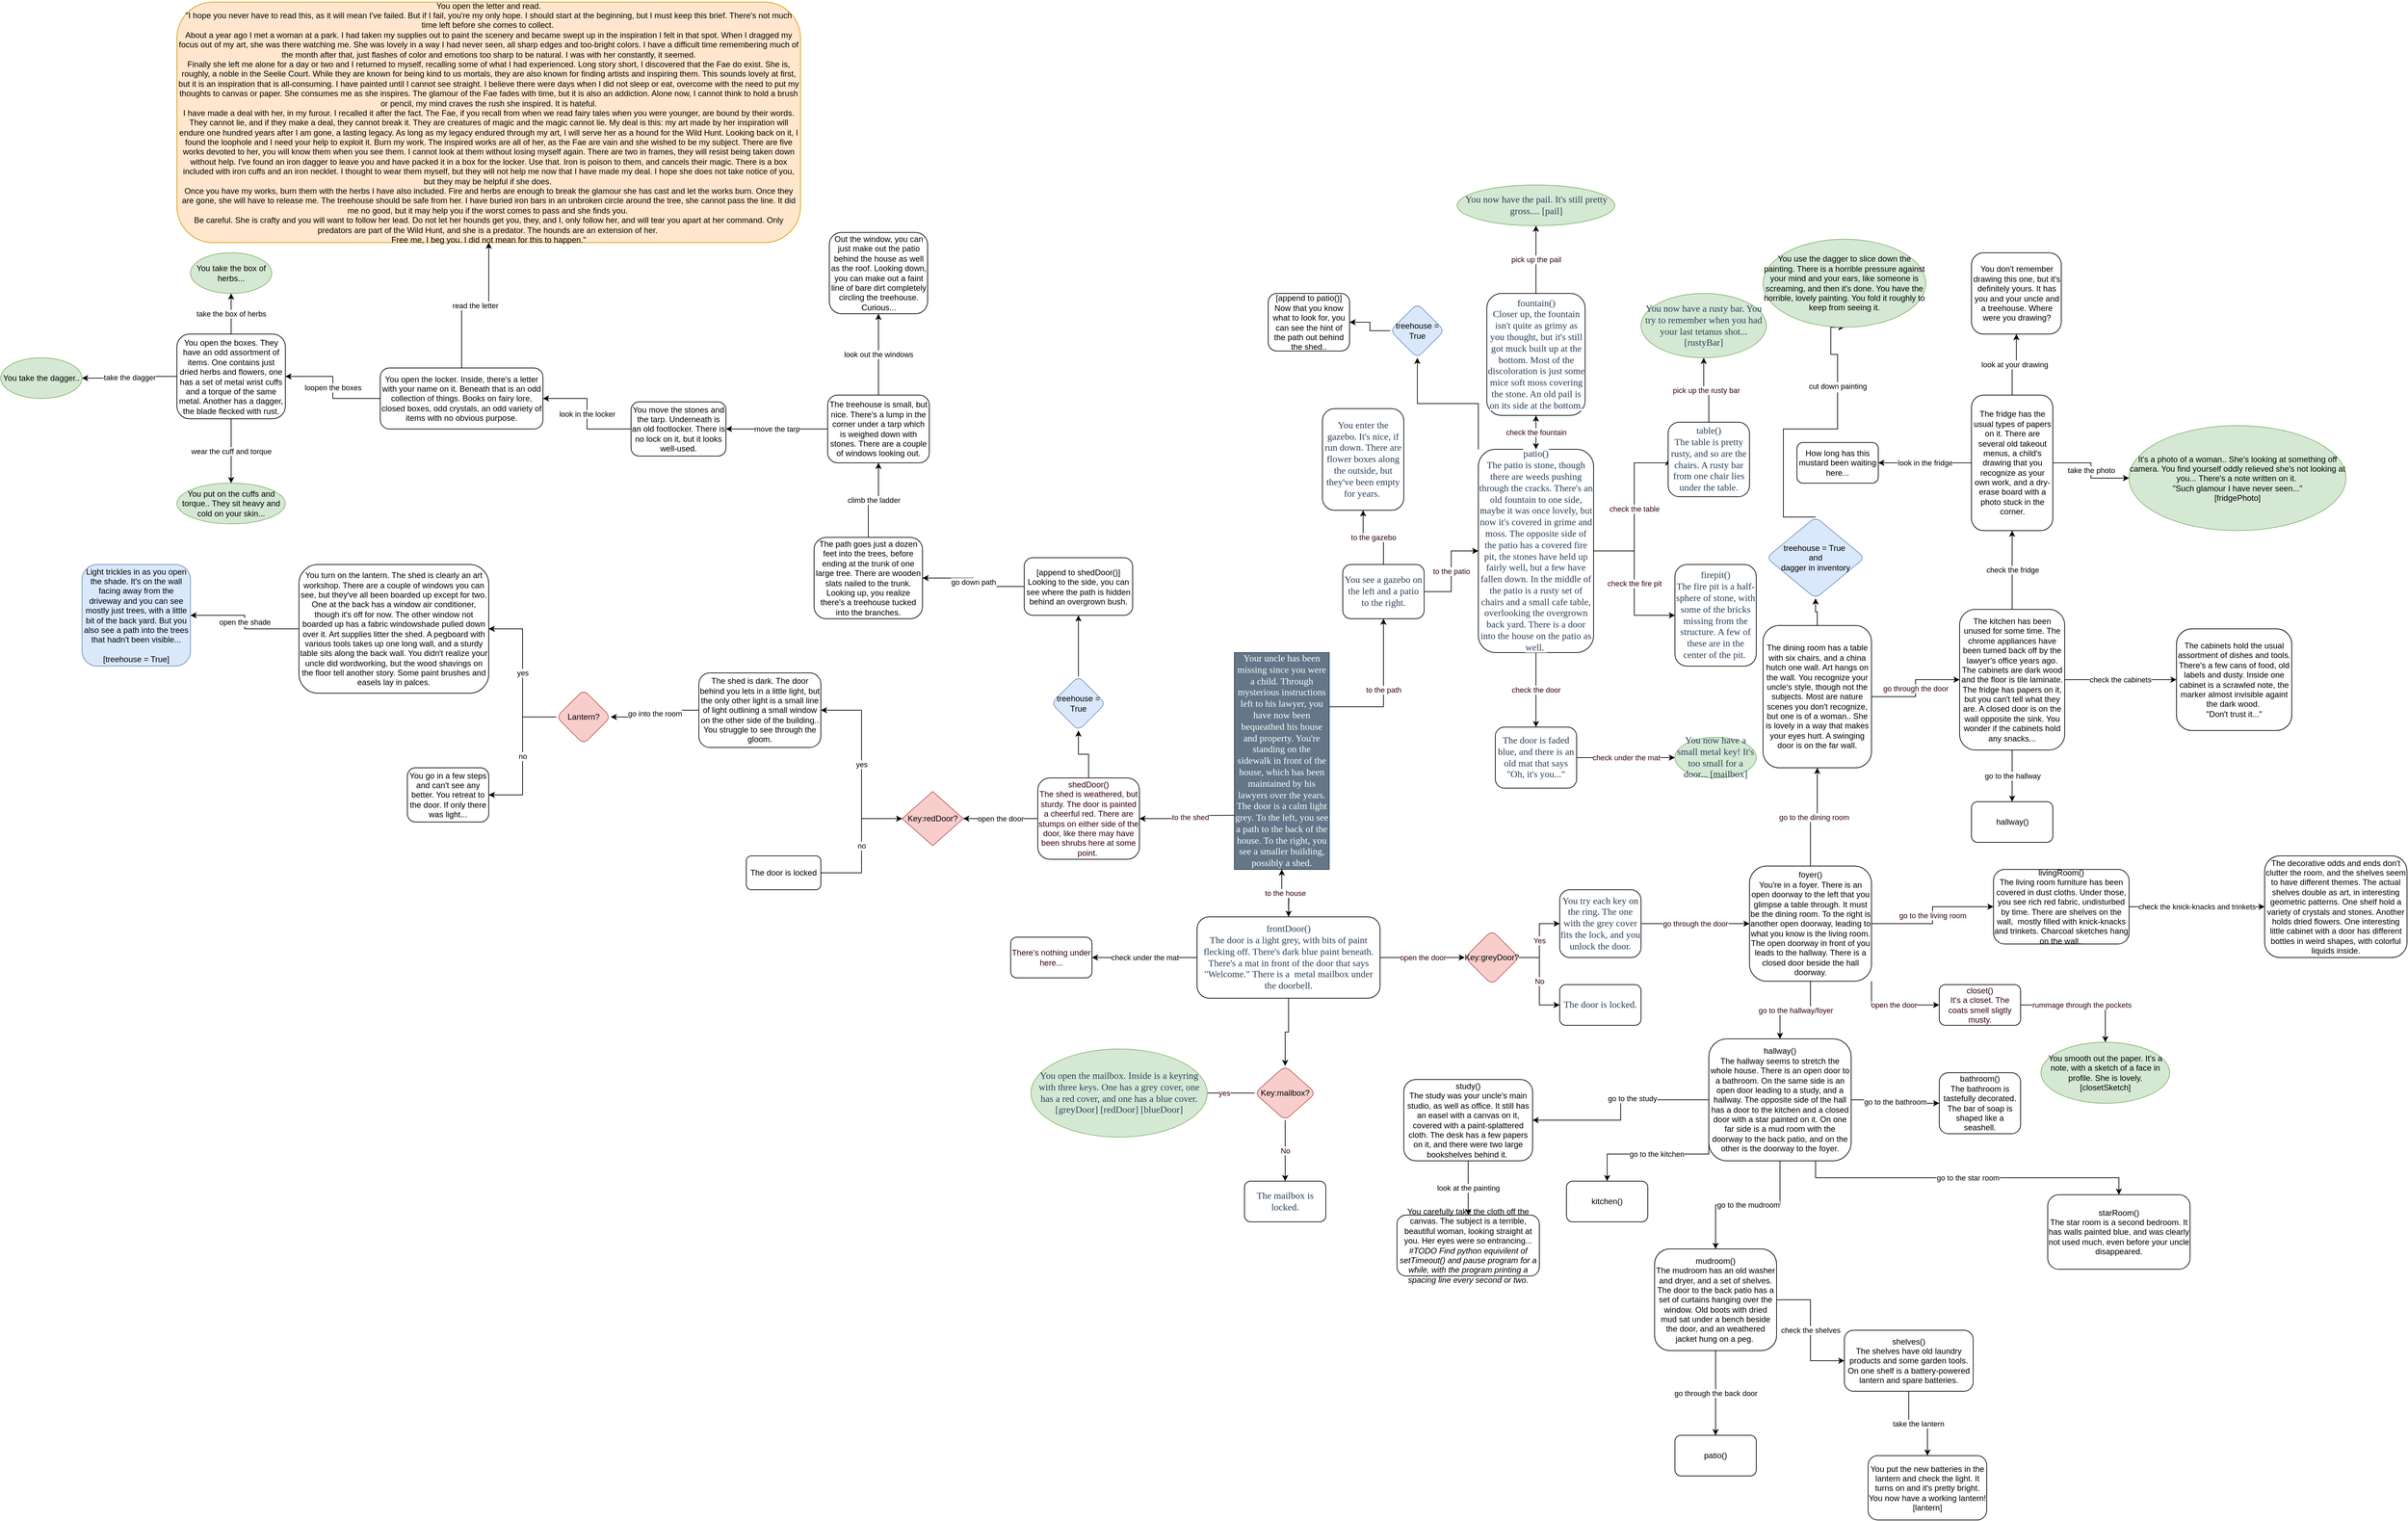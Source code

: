 <mxfile version="15.1.1" type="github">
  <diagram id="I4MPYZuKWGXdrDoHl7-Y" name="Page-1">
    <mxGraphModel dx="3369" dy="1874" grid="1" gridSize="10" guides="1" tooltips="1" connect="1" arrows="1" fold="1" page="1" pageScale="1" pageWidth="850" pageHeight="1100" math="0" shadow="0">
      <root>
        <mxCell id="0" />
        <mxCell id="1" parent="0" />
        <mxCell id="C1p4UqmkGTLzhGbceTVw-10" style="edgeStyle=orthogonalEdgeStyle;rounded=0;orthogonalLoop=1;jettySize=auto;html=1;exitX=0.5;exitY=1;exitDx=0;exitDy=0;fontColor=#33001A;" parent="1" source="C1p4UqmkGTLzhGbceTVw-1" edge="1">
          <mxGeometry relative="1" as="geometry">
            <mxPoint x="310" y="570" as="targetPoint" />
          </mxGeometry>
        </mxCell>
        <mxCell id="C1p4UqmkGTLzhGbceTVw-28" value="to the shed" style="edgeStyle=orthogonalEdgeStyle;rounded=0;orthogonalLoop=1;jettySize=auto;html=1;fontColor=#33001A;entryX=1;entryY=0.5;entryDx=0;entryDy=0;" parent="1" target="C1p4UqmkGTLzhGbceTVw-29" edge="1">
          <mxGeometry relative="1" as="geometry">
            <mxPoint x="450" y="420" as="targetPoint" />
            <mxPoint x="240" y="420" as="sourcePoint" />
          </mxGeometry>
        </mxCell>
        <mxCell id="C1p4UqmkGTLzhGbceTVw-30" value="to the path" style="edgeStyle=orthogonalEdgeStyle;rounded=0;orthogonalLoop=1;jettySize=auto;html=1;exitX=1;exitY=0.25;exitDx=0;exitDy=0;fontColor=#33001A;" parent="1" source="C1p4UqmkGTLzhGbceTVw-1" target="C1p4UqmkGTLzhGbceTVw-31" edge="1">
          <mxGeometry relative="1" as="geometry">
            <mxPoint x="460" y="150" as="targetPoint" />
          </mxGeometry>
        </mxCell>
        <mxCell id="C1p4UqmkGTLzhGbceTVw-1" value="&lt;span style=&quot;font-family: &amp;#34;cerebri sans&amp;#34; ; font-size: 14px ; font-style: normal ; font-weight: 400 ; letter-spacing: normal ; text-align: center ; text-indent: 0px ; text-transform: none ; word-spacing: 0px ; display: inline ; float: none&quot;&gt;Your uncle has been missing since you were a child. Through mysterious instructions left to his lawyer, you have now been bequeathed his house and property. You&#39;re standing on the sidewalk in front of the house, which has been maintained by his lawyers over the years. The door is a calm light grey. To the left, you see a path to the back of the house. To the right, you see a smaller building, possibly a shed.&lt;/span&gt;" style="rounded=0;whiteSpace=wrap;html=1;fillColor=#647687;fontColor=#ffffff;strokeColor=#314354;" parent="1" vertex="1">
          <mxGeometry x="230" y="180" width="140" height="320" as="geometry" />
        </mxCell>
        <mxCell id="C1p4UqmkGTLzhGbceTVw-8" value="to the house" style="edgeStyle=orthogonalEdgeStyle;rounded=0;orthogonalLoop=1;jettySize=auto;html=1;entryX=0.5;entryY=1;entryDx=0;entryDy=0;fontColor=#33001A;" parent="1" source="C1p4UqmkGTLzhGbceTVw-7" target="C1p4UqmkGTLzhGbceTVw-1" edge="1">
          <mxGeometry relative="1" as="geometry" />
        </mxCell>
        <mxCell id="C1p4UqmkGTLzhGbceTVw-12" value="" style="edgeStyle=orthogonalEdgeStyle;rounded=0;orthogonalLoop=1;jettySize=auto;html=1;fontColor=#33001A;" parent="1" source="C1p4UqmkGTLzhGbceTVw-7" target="C1p4UqmkGTLzhGbceTVw-11" edge="1">
          <mxGeometry relative="1" as="geometry" />
        </mxCell>
        <mxCell id="C1p4UqmkGTLzhGbceTVw-18" value="open the door" style="edgeStyle=orthogonalEdgeStyle;rounded=0;orthogonalLoop=1;jettySize=auto;html=1;fontColor=#33001A;" parent="1" source="C1p4UqmkGTLzhGbceTVw-7" target="C1p4UqmkGTLzhGbceTVw-17" edge="1">
          <mxGeometry relative="1" as="geometry" />
        </mxCell>
        <mxCell id="Ng76LLmk9pm0ENqtQ28f-2" value="check under the mat" style="edgeStyle=orthogonalEdgeStyle;rounded=0;orthogonalLoop=1;jettySize=auto;html=1;" parent="1" source="C1p4UqmkGTLzhGbceTVw-7" target="Ng76LLmk9pm0ENqtQ28f-1" edge="1">
          <mxGeometry relative="1" as="geometry" />
        </mxCell>
        <mxCell id="C1p4UqmkGTLzhGbceTVw-7" value="&lt;span style=&quot;color: rgb(40 , 64 , 89) ; font-family: &amp;#34;cerebri sans&amp;#34; ; font-size: 14px ; font-style: normal ; font-weight: 400 ; letter-spacing: normal ; text-align: center ; text-indent: 0px ; text-transform: none ; word-spacing: 0px ; background-color: rgb(255 , 255 , 255) ; display: inline ; float: none&quot;&gt;frontDoor()&lt;br&gt;The door is a light grey, with bits of paint flecking off. There&#39;s dark blue paint beneath. There&#39;s a mat in front of the door that says &quot;Welcome.&quot; There is a&amp;nbsp; metal mailbox under the doorbell.&lt;/span&gt;" style="rounded=1;whiteSpace=wrap;html=1;fontColor=#33001A;strokeColor=#000000;gradientColor=#ffffff;direction=south;" parent="1" vertex="1">
          <mxGeometry x="175" y="570" width="270" height="120" as="geometry" />
        </mxCell>
        <mxCell id="C1p4UqmkGTLzhGbceTVw-13" value="yes" style="edgeStyle=orthogonalEdgeStyle;rounded=0;orthogonalLoop=1;jettySize=auto;html=1;exitX=0;exitY=0.5;exitDx=0;exitDy=0;fontColor=#33001A;entryX=1;entryY=0.5;entryDx=0;entryDy=0;" parent="1" source="C1p4UqmkGTLzhGbceTVw-11" target="C1p4UqmkGTLzhGbceTVw-14" edge="1">
          <mxGeometry relative="1" as="geometry">
            <mxPoint x="190" y="830" as="targetPoint" />
            <Array as="points">
              <mxPoint x="180" y="830" />
            </Array>
          </mxGeometry>
        </mxCell>
        <mxCell id="C1p4UqmkGTLzhGbceTVw-16" value="No" style="edgeStyle=orthogonalEdgeStyle;rounded=0;orthogonalLoop=1;jettySize=auto;html=1;fontColor=#33001A;" parent="1" source="C1p4UqmkGTLzhGbceTVw-11" target="C1p4UqmkGTLzhGbceTVw-15" edge="1">
          <mxGeometry relative="1" as="geometry" />
        </mxCell>
        <mxCell id="C1p4UqmkGTLzhGbceTVw-11" value="Key:mailbox?" style="rhombus;whiteSpace=wrap;html=1;rounded=1;fillColor=#f8cecc;strokeColor=#b85450;" parent="1" vertex="1">
          <mxGeometry x="260" y="790" width="90" height="80" as="geometry" />
        </mxCell>
        <mxCell id="C1p4UqmkGTLzhGbceTVw-14" value="&lt;span style=&quot;color: rgb(40 , 64 , 89) ; font-family: &amp;#34;cerebri sans&amp;#34; ; font-size: 14px ; font-style: normal ; font-weight: 400 ; letter-spacing: normal ; text-align: center ; text-indent: 0px ; text-transform: none ; word-spacing: 0px ; display: inline ; float: none&quot;&gt;You open the mailbox. Inside is a keyring with three keys. One has a grey cover, one has a red cover, and one has a blue cover.&lt;br&gt;[greyDoor] [redDoor] [blueDoor]&lt;br&gt;&lt;/span&gt;" style="ellipse;whiteSpace=wrap;html=1;strokeColor=#82b366;fillColor=#d5e8d4;" parent="1" vertex="1">
          <mxGeometry x="-70" y="765" width="260" height="130" as="geometry" />
        </mxCell>
        <mxCell id="C1p4UqmkGTLzhGbceTVw-15" value="&lt;meta charset=&quot;utf-8&quot;&gt;&lt;span style=&quot;color: rgb(40, 64, 89); font-family: &amp;quot;cerebri sans&amp;quot;; font-size: 14px; font-style: normal; font-weight: 400; letter-spacing: normal; text-align: center; text-indent: 0px; text-transform: none; word-spacing: 0px; background-color: rgb(255, 255, 255); display: inline; float: none;&quot;&gt;The mailbox is locked.&lt;/span&gt;" style="whiteSpace=wrap;html=1;rounded=1;" parent="1" vertex="1">
          <mxGeometry x="245" y="960" width="120" height="60" as="geometry" />
        </mxCell>
        <mxCell id="C1p4UqmkGTLzhGbceTVw-20" value="Yes" style="edgeStyle=orthogonalEdgeStyle;rounded=0;orthogonalLoop=1;jettySize=auto;html=1;fontColor=#33001A;" parent="1" source="C1p4UqmkGTLzhGbceTVw-17" target="C1p4UqmkGTLzhGbceTVw-19" edge="1">
          <mxGeometry relative="1" as="geometry" />
        </mxCell>
        <mxCell id="C1p4UqmkGTLzhGbceTVw-21" value="No" style="edgeStyle=orthogonalEdgeStyle;rounded=0;orthogonalLoop=1;jettySize=auto;html=1;exitX=1;exitY=0.5;exitDx=0;exitDy=0;fontColor=#33001A;entryX=0;entryY=0.5;entryDx=0;entryDy=0;" parent="1" source="C1p4UqmkGTLzhGbceTVw-17" target="C1p4UqmkGTLzhGbceTVw-22" edge="1">
          <mxGeometry relative="1" as="geometry">
            <mxPoint x="710" y="660" as="targetPoint" />
          </mxGeometry>
        </mxCell>
        <mxCell id="C1p4UqmkGTLzhGbceTVw-17" value="Key:greyDoor?" style="rhombus;whiteSpace=wrap;html=1;rounded=1;fillColor=#f8cecc;strokeColor=#b85450;" parent="1" vertex="1">
          <mxGeometry x="570" y="590" width="80" height="80" as="geometry" />
        </mxCell>
        <mxCell id="C1p4UqmkGTLzhGbceTVw-26" value="go through the door" style="edgeStyle=orthogonalEdgeStyle;rounded=0;orthogonalLoop=1;jettySize=auto;html=1;fontColor=#33001A;" parent="1" source="C1p4UqmkGTLzhGbceTVw-19" target="C1p4UqmkGTLzhGbceTVw-25" edge="1">
          <mxGeometry relative="1" as="geometry" />
        </mxCell>
        <mxCell id="C1p4UqmkGTLzhGbceTVw-19" value="&lt;span style=&quot;color: rgb(40 , 64 , 89) ; font-family: &amp;#34;cerebri sans&amp;#34; ; font-size: 14px ; font-style: normal ; font-weight: 400 ; letter-spacing: normal ; text-align: center ; text-indent: 0px ; text-transform: none ; word-spacing: 0px ; background-color: rgb(255 , 255 , 255) ; display: inline ; float: none&quot;&gt;You try each key on the ring. The one with the grey cover fits the lock, and you unlock the door.&lt;/span&gt;" style="whiteSpace=wrap;html=1;rounded=1;" parent="1" vertex="1">
          <mxGeometry x="710" y="530" width="120" height="100" as="geometry" />
        </mxCell>
        <mxCell id="C1p4UqmkGTLzhGbceTVw-22" value="&lt;meta charset=&quot;utf-8&quot;&gt;&lt;span style=&quot;color: rgb(40, 64, 89); font-family: &amp;quot;cerebri sans&amp;quot;; font-size: 14px; font-style: normal; font-weight: 400; letter-spacing: normal; text-align: center; text-indent: 0px; text-transform: none; word-spacing: 0px; background-color: rgb(255, 255, 255); display: inline; float: none;&quot;&gt;The door is locked.&lt;/span&gt;" style="rounded=1;whiteSpace=wrap;html=1;fontColor=#33001A;strokeColor=#000000;gradientColor=#ffffff;" parent="1" vertex="1">
          <mxGeometry x="710" y="670" width="120" height="60" as="geometry" />
        </mxCell>
        <mxCell id="C1p4UqmkGTLzhGbceTVw-58" value="go to the dining room" style="edgeStyle=orthogonalEdgeStyle;rounded=0;orthogonalLoop=1;jettySize=auto;html=1;fontColor=#33001A;" parent="1" source="C1p4UqmkGTLzhGbceTVw-25" target="C1p4UqmkGTLzhGbceTVw-57" edge="1">
          <mxGeometry relative="1" as="geometry" />
        </mxCell>
        <mxCell id="C1p4UqmkGTLzhGbceTVw-60" value="go to the living room" style="edgeStyle=orthogonalEdgeStyle;rounded=0;orthogonalLoop=1;jettySize=auto;html=1;fontColor=#33001A;" parent="1" source="C1p4UqmkGTLzhGbceTVw-25" target="C1p4UqmkGTLzhGbceTVw-59" edge="1">
          <mxGeometry relative="1" as="geometry" />
        </mxCell>
        <mxCell id="C1p4UqmkGTLzhGbceTVw-62" value="go to the hallway/foyer" style="edgeStyle=orthogonalEdgeStyle;rounded=0;orthogonalLoop=1;jettySize=auto;html=1;fontColor=#33001A;" parent="1" source="C1p4UqmkGTLzhGbceTVw-25" target="C1p4UqmkGTLzhGbceTVw-61" edge="1">
          <mxGeometry relative="1" as="geometry" />
        </mxCell>
        <mxCell id="C1p4UqmkGTLzhGbceTVw-64" value="open the door" style="edgeStyle=orthogonalEdgeStyle;rounded=0;orthogonalLoop=1;jettySize=auto;html=1;exitX=1;exitY=1;exitDx=0;exitDy=0;entryX=0;entryY=0.5;entryDx=0;entryDy=0;fontColor=#33001A;" parent="1" source="C1p4UqmkGTLzhGbceTVw-25" target="C1p4UqmkGTLzhGbceTVw-63" edge="1">
          <mxGeometry relative="1" as="geometry" />
        </mxCell>
        <mxCell id="C1p4UqmkGTLzhGbceTVw-25" value="foyer()&lt;br&gt;You&#39;re in a foyer. There is an open doorway to the left that you glimpse a table through. It must be the dining room. To the right is another open doorway, leading to what you know is the living room. The open doorway in front of you leads to the hallway. There is a closed door beside the hall doorway." style="whiteSpace=wrap;html=1;rounded=1;" parent="1" vertex="1">
          <mxGeometry x="990" y="495" width="180" height="170" as="geometry" />
        </mxCell>
        <mxCell id="ivbzf-HTEXW1V83epDQX-16" value="open the door" style="edgeStyle=orthogonalEdgeStyle;rounded=0;orthogonalLoop=1;jettySize=auto;html=1;entryX=1;entryY=0.5;entryDx=0;entryDy=0;" parent="1" source="C1p4UqmkGTLzhGbceTVw-29" target="ivbzf-HTEXW1V83epDQX-17" edge="1">
          <mxGeometry relative="1" as="geometry">
            <mxPoint x="-170" y="425" as="targetPoint" />
          </mxGeometry>
        </mxCell>
        <mxCell id="ivbzf-HTEXW1V83epDQX-35" value="" style="edgeStyle=orthogonalEdgeStyle;rounded=0;orthogonalLoop=1;jettySize=auto;html=1;" parent="1" source="C1p4UqmkGTLzhGbceTVw-29" target="ivbzf-HTEXW1V83epDQX-34" edge="1">
          <mxGeometry relative="1" as="geometry" />
        </mxCell>
        <mxCell id="C1p4UqmkGTLzhGbceTVw-29" value="shedDoor()&lt;br&gt;The shed is weathered, but sturdy. The door is painted a cheerful red. There are stumps on either side of the door, like there may have been shrubs here at some point.&amp;nbsp;" style="rounded=1;whiteSpace=wrap;html=1;fontColor=#33001A;strokeColor=#000000;gradientColor=#ffffff;" parent="1" vertex="1">
          <mxGeometry x="-60" y="365" width="150" height="120" as="geometry" />
        </mxCell>
        <mxCell id="C1p4UqmkGTLzhGbceTVw-34" value="to the gazebo" style="edgeStyle=orthogonalEdgeStyle;rounded=0;orthogonalLoop=1;jettySize=auto;html=1;fontColor=#33001A;" parent="1" source="C1p4UqmkGTLzhGbceTVw-31" target="C1p4UqmkGTLzhGbceTVw-33" edge="1">
          <mxGeometry relative="1" as="geometry" />
        </mxCell>
        <mxCell id="C1p4UqmkGTLzhGbceTVw-36" value="to the patio" style="edgeStyle=orthogonalEdgeStyle;rounded=0;orthogonalLoop=1;jettySize=auto;html=1;fontColor=#33001A;" parent="1" source="C1p4UqmkGTLzhGbceTVw-31" target="C1p4UqmkGTLzhGbceTVw-35" edge="1">
          <mxGeometry relative="1" as="geometry" />
        </mxCell>
        <mxCell id="C1p4UqmkGTLzhGbceTVw-31" value="&lt;meta charset=&quot;utf-8&quot;&gt;&lt;span style=&quot;color: rgb(40, 64, 89); font-family: &amp;quot;cerebri sans&amp;quot;; font-size: 14px; font-style: normal; font-weight: 400; letter-spacing: normal; text-align: center; text-indent: 0px; text-transform: none; word-spacing: 0px; background-color: rgb(255, 255, 255); display: inline; float: none;&quot;&gt;You see a gazebo on the left and a patio to the right.&lt;/span&gt;" style="rounded=1;whiteSpace=wrap;html=1;fontColor=#33001A;strokeColor=#000000;gradientColor=#ffffff;" parent="1" vertex="1">
          <mxGeometry x="390" y="50" width="120" height="80" as="geometry" />
        </mxCell>
        <mxCell id="C1p4UqmkGTLzhGbceTVw-33" value="&lt;meta charset=&quot;utf-8&quot;&gt;&lt;span style=&quot;color: rgb(40, 64, 89); font-family: &amp;quot;cerebri sans&amp;quot;; font-size: 14px; font-style: normal; font-weight: 400; letter-spacing: normal; text-align: center; text-indent: 0px; text-transform: none; word-spacing: 0px; background-color: rgb(255, 255, 255); display: inline; float: none;&quot;&gt;You enter the gazebo. It&#39;s nice, if run down. There are flower boxes along the outside, but they&#39;ve been empty for years.&amp;nbsp;&lt;/span&gt;" style="whiteSpace=wrap;html=1;rounded=1;fontColor=#33001A;gradientColor=#ffffff;direction=west;" parent="1" vertex="1">
          <mxGeometry x="360" y="-180" width="120" height="150" as="geometry" />
        </mxCell>
        <mxCell id="C1p4UqmkGTLzhGbceTVw-40" value="" style="edgeStyle=orthogonalEdgeStyle;rounded=0;orthogonalLoop=1;jettySize=auto;html=1;fontColor=#33001A;" parent="1" source="C1p4UqmkGTLzhGbceTVw-35" target="C1p4UqmkGTLzhGbceTVw-39" edge="1">
          <mxGeometry relative="1" as="geometry" />
        </mxCell>
        <mxCell id="C1p4UqmkGTLzhGbceTVw-45" value="check the table" style="edgeStyle=orthogonalEdgeStyle;rounded=0;orthogonalLoop=1;jettySize=auto;html=1;fontColor=#33001A;entryX=0;entryY=0.5;entryDx=0;entryDy=0;" parent="1" target="C1p4UqmkGTLzhGbceTVw-44" edge="1">
          <mxGeometry relative="1" as="geometry">
            <mxPoint x="760" y="30" as="sourcePoint" />
            <Array as="points">
              <mxPoint x="820" y="30" />
              <mxPoint x="820" y="-100" />
              <mxPoint x="870" y="-100" />
            </Array>
          </mxGeometry>
        </mxCell>
        <mxCell id="C1p4UqmkGTLzhGbceTVw-47" value="check the fire pit" style="edgeStyle=orthogonalEdgeStyle;rounded=0;orthogonalLoop=1;jettySize=auto;html=1;exitX=1;exitY=0.5;exitDx=0;exitDy=0;fontColor=#33001A;entryX=0;entryY=0.5;entryDx=0;entryDy=0;" parent="1" source="C1p4UqmkGTLzhGbceTVw-35" target="C1p4UqmkGTLzhGbceTVw-46" edge="1">
          <mxGeometry relative="1" as="geometry">
            <mxPoint x="840" y="110" as="targetPoint" />
          </mxGeometry>
        </mxCell>
        <mxCell id="C1p4UqmkGTLzhGbceTVw-52" value="check the door" style="edgeStyle=orthogonalEdgeStyle;rounded=0;orthogonalLoop=1;jettySize=auto;html=1;fontColor=#33001A;" parent="1" source="C1p4UqmkGTLzhGbceTVw-35" target="C1p4UqmkGTLzhGbceTVw-51" edge="1">
          <mxGeometry relative="1" as="geometry" />
        </mxCell>
        <mxCell id="ivbzf-HTEXW1V83epDQX-39" style="edgeStyle=orthogonalEdgeStyle;rounded=0;orthogonalLoop=1;jettySize=auto;html=1;exitX=0;exitY=0;exitDx=0;exitDy=0;" parent="1" source="C1p4UqmkGTLzhGbceTVw-35" target="ivbzf-HTEXW1V83epDQX-38" edge="1">
          <mxGeometry relative="1" as="geometry" />
        </mxCell>
        <mxCell id="C1p4UqmkGTLzhGbceTVw-35" value="&lt;span style=&quot;color: rgb(40 , 64 , 89) ; font-family: &amp;#34;cerebri sans&amp;#34; ; font-size: 14px ; font-style: normal ; font-weight: 400 ; letter-spacing: normal ; text-align: center ; text-indent: 0px ; text-transform: none ; word-spacing: 0px ; background-color: rgb(255 , 255 , 255) ; display: inline ; float: none&quot;&gt;patio()&lt;br&gt;The patio is stone, though there are weeds pushing through the cracks. There&#39;s an old fountain to one side, maybe it was once lovely, but now it&#39;s covered in grime and moss. The opposite side of the patio has a covered fire pit, the stones have held up fairly well, but a few have fallen down. In the middle of the patio is a rusty set of chairs and a small cafe table, overlooking the overgrown back yard. There is a door into the house on the patio as well.&amp;nbsp;&lt;/span&gt;" style="rounded=1;whiteSpace=wrap;html=1;fontColor=#33001A;gradientColor=#ffffff;" parent="1" vertex="1">
          <mxGeometry x="590" y="-120" width="170" height="300" as="geometry" />
        </mxCell>
        <mxCell id="C1p4UqmkGTLzhGbceTVw-41" value="check the fountain" style="edgeStyle=orthogonalEdgeStyle;rounded=0;orthogonalLoop=1;jettySize=auto;html=1;fontColor=#33001A;" parent="1" source="C1p4UqmkGTLzhGbceTVw-39" target="C1p4UqmkGTLzhGbceTVw-35" edge="1">
          <mxGeometry relative="1" as="geometry" />
        </mxCell>
        <mxCell id="C1p4UqmkGTLzhGbceTVw-43" value="pick up the pail" style="edgeStyle=orthogonalEdgeStyle;rounded=0;orthogonalLoop=1;jettySize=auto;html=1;fontColor=#33001A;" parent="1" source="C1p4UqmkGTLzhGbceTVw-39" target="C1p4UqmkGTLzhGbceTVw-42" edge="1">
          <mxGeometry relative="1" as="geometry" />
        </mxCell>
        <mxCell id="C1p4UqmkGTLzhGbceTVw-39" value="&lt;span style=&quot;color: rgb(40 , 64 , 89) ; font-family: &amp;#34;cerebri sans&amp;#34; ; font-size: 14px ; font-style: normal ; font-weight: 400 ; letter-spacing: normal ; text-align: center ; text-indent: 0px ; text-transform: none ; word-spacing: 0px ; background-color: rgb(255 , 255 , 255) ; display: inline ; float: none&quot;&gt;fountain()&lt;br&gt;Closer up, the fountain isn&#39;t quite as grimy as you thought, but it&#39;s still got muck built up at the bottom. Most of the discoloration is just some mice soft moss covering the stone. An old pail is on its side at the bottom.&lt;/span&gt;" style="whiteSpace=wrap;html=1;rounded=1;fontColor=#33001A;gradientColor=#ffffff;" parent="1" vertex="1">
          <mxGeometry x="602.5" y="-350" width="145" height="180" as="geometry" />
        </mxCell>
        <mxCell id="C1p4UqmkGTLzhGbceTVw-42" value="&lt;span style=&quot;color: rgb(40 , 61 , 89) ; font-family: &amp;#34;cerebri sans&amp;#34; ; font-size: 14px&quot;&gt;You now have the pail. It&#39;s still pretty gross.... [pail]&lt;/span&gt;" style="ellipse;whiteSpace=wrap;html=1;rounded=1;fillColor=#d5e8d4;strokeColor=#82b366;" parent="1" vertex="1">
          <mxGeometry x="558.75" y="-510" width="232.5" height="60" as="geometry" />
        </mxCell>
        <mxCell id="C1p4UqmkGTLzhGbceTVw-50" value="pick up the rusty bar" style="edgeStyle=orthogonalEdgeStyle;rounded=0;orthogonalLoop=1;jettySize=auto;html=1;fontColor=#33001A;" parent="1" source="C1p4UqmkGTLzhGbceTVw-44" target="C1p4UqmkGTLzhGbceTVw-49" edge="1">
          <mxGeometry relative="1" as="geometry" />
        </mxCell>
        <mxCell id="C1p4UqmkGTLzhGbceTVw-44" value="&lt;span style=&quot;color: rgb(40 , 64 , 89) ; font-family: &amp;#34;cerebri sans&amp;#34; ; font-size: 14px ; font-style: normal ; font-weight: 400 ; letter-spacing: normal ; text-align: center ; text-indent: 0px ; text-transform: none ; word-spacing: 0px ; background-color: rgb(255 , 255 , 255) ; display: inline ; float: none&quot;&gt;table()&lt;br&gt;The table is pretty rusty, and so are the chairs. A rusty bar from one chair lies under the table.&lt;/span&gt;" style="whiteSpace=wrap;html=1;rounded=1;fontColor=#33001A;gradientColor=#ffffff;" parent="1" vertex="1">
          <mxGeometry x="870" y="-160" width="120" height="110" as="geometry" />
        </mxCell>
        <mxCell id="C1p4UqmkGTLzhGbceTVw-46" value="&lt;span style=&quot;color: rgb(40 , 64 , 89) ; font-family: &amp;#34;cerebri sans&amp;#34; ; font-size: 14px ; font-style: normal ; font-weight: 400 ; letter-spacing: normal ; text-align: center ; text-indent: 0px ; text-transform: none ; word-spacing: 0px ; background-color: rgb(255 , 255 , 255) ; display: inline ; float: none&quot;&gt;firepit()&lt;br&gt;The fire pit is a half-sphere of stone, with some of the bricks missing from the structure. A few of these are in the center of the pit.&amp;nbsp;&lt;/span&gt;" style="rounded=1;whiteSpace=wrap;html=1;fontColor=#33001A;strokeColor=#000000;gradientColor=#ffffff;" parent="1" vertex="1">
          <mxGeometry x="880" y="50" width="120" height="150" as="geometry" />
        </mxCell>
        <mxCell id="C1p4UqmkGTLzhGbceTVw-49" value="&lt;span style=&quot;color: rgb(40 , 61 , 89) ; font-family: &amp;#34;cerebri sans&amp;#34; ; font-size: 14px ; font-style: normal ; font-weight: 400 ; letter-spacing: normal ; text-align: center ; text-indent: 0px ; text-transform: none ; word-spacing: 0px ; display: inline ; float: none&quot;&gt;You now have a rusty bar. You try to remember when you had your last tetanus shot... [rustyBar]&lt;/span&gt;" style="ellipse;whiteSpace=wrap;html=1;rounded=1;fillColor=#d5e8d4;strokeColor=#82b366;" parent="1" vertex="1">
          <mxGeometry x="830" y="-350" width="185" height="95" as="geometry" />
        </mxCell>
        <mxCell id="C1p4UqmkGTLzhGbceTVw-54" value="check under the mat" style="edgeStyle=orthogonalEdgeStyle;rounded=0;orthogonalLoop=1;jettySize=auto;html=1;fontColor=#33001A;" parent="1" source="C1p4UqmkGTLzhGbceTVw-51" target="C1p4UqmkGTLzhGbceTVw-53" edge="1">
          <mxGeometry relative="1" as="geometry" />
        </mxCell>
        <mxCell id="C1p4UqmkGTLzhGbceTVw-51" value="&lt;meta charset=&quot;utf-8&quot;&gt;&lt;span style=&quot;color: rgb(40, 64, 89); font-family: &amp;quot;cerebri sans&amp;quot;; font-size: 14px; font-style: normal; font-weight: 400; letter-spacing: normal; text-align: center; text-indent: 0px; text-transform: none; word-spacing: 0px; background-color: rgb(255, 255, 255); display: inline; float: none;&quot;&gt;The door is faded blue, and there is an old mat that says &quot;Oh, it&#39;s you...&quot;&lt;/span&gt;" style="whiteSpace=wrap;html=1;rounded=1;fontColor=#33001A;gradientColor=#ffffff;" parent="1" vertex="1">
          <mxGeometry x="615" y="290" width="120" height="90" as="geometry" />
        </mxCell>
        <mxCell id="C1p4UqmkGTLzhGbceTVw-53" value="&lt;span style=&quot;color: rgb(40 , 61 , 89) ; font-family: &amp;#34;cerebri sans&amp;#34; ; font-size: 14px ; font-style: normal ; font-weight: 400 ; letter-spacing: normal ; text-align: center ; text-indent: 0px ; text-transform: none ; word-spacing: 0px ; display: inline ; float: none&quot;&gt;You now have a small metal key! It&#39;s too small for a door... [mailbox]&lt;/span&gt;" style="ellipse;whiteSpace=wrap;html=1;rounded=1;fillColor=#d5e8d4;strokeColor=#82b366;" parent="1" vertex="1">
          <mxGeometry x="880" y="305" width="120" height="60" as="geometry" />
        </mxCell>
        <mxCell id="C1p4UqmkGTLzhGbceTVw-70" value="go through the door" style="edgeStyle=orthogonalEdgeStyle;rounded=0;orthogonalLoop=1;jettySize=auto;html=1;fontColor=#33001A;" parent="1" source="C1p4UqmkGTLzhGbceTVw-57" target="C1p4UqmkGTLzhGbceTVw-69" edge="1">
          <mxGeometry relative="1" as="geometry" />
        </mxCell>
        <mxCell id="mkMS6epUEn-W77HvyGmR-2" value="" style="edgeStyle=orthogonalEdgeStyle;rounded=0;orthogonalLoop=1;jettySize=auto;html=1;" parent="1" source="C1p4UqmkGTLzhGbceTVw-57" target="mkMS6epUEn-W77HvyGmR-1" edge="1">
          <mxGeometry relative="1" as="geometry" />
        </mxCell>
        <mxCell id="C1p4UqmkGTLzhGbceTVw-57" value="The dining room has a table with six chairs, and a china hutch one wall. Art hangs on the wall. You recognize your uncle&#39;s style, though not the subjects. Most are nature scenes you don&#39;t recognize, but one is of a woman.. She is lovely in a way that makes your eyes hurt. A swinging door is on the far wall." style="rounded=1;whiteSpace=wrap;html=1;" parent="1" vertex="1">
          <mxGeometry x="1010" y="140" width="160" height="210" as="geometry" />
        </mxCell>
        <mxCell id="ivbzf-HTEXW1V83epDQX-14" value="check the knick-knacks and trinkets" style="edgeStyle=orthogonalEdgeStyle;rounded=0;orthogonalLoop=1;jettySize=auto;html=1;" parent="1" source="C1p4UqmkGTLzhGbceTVw-59" target="ivbzf-HTEXW1V83epDQX-13" edge="1">
          <mxGeometry relative="1" as="geometry" />
        </mxCell>
        <mxCell id="C1p4UqmkGTLzhGbceTVw-59" value="livingRoom()&lt;br&gt;The living room furniture has been covered in dust cloths. Under those, you see rich red fabric, undisturbed by time. There are shelves on the wall,&amp;nbsp; mostly filled with knick-knacks and trinkets. Charcoal sketches hang on the wall.&amp;nbsp;" style="whiteSpace=wrap;html=1;rounded=1;" parent="1" vertex="1">
          <mxGeometry x="1350" y="500" width="200" height="110" as="geometry" />
        </mxCell>
        <mxCell id="ivbzf-HTEXW1V83epDQX-68" value="go to the bathroom" style="edgeStyle=orthogonalEdgeStyle;rounded=0;orthogonalLoop=1;jettySize=auto;html=1;" parent="1" source="C1p4UqmkGTLzhGbceTVw-61" target="ivbzf-HTEXW1V83epDQX-67" edge="1">
          <mxGeometry relative="1" as="geometry" />
        </mxCell>
        <mxCell id="ivbzf-HTEXW1V83epDQX-70" value="" style="edgeStyle=orthogonalEdgeStyle;rounded=0;orthogonalLoop=1;jettySize=auto;html=1;" parent="1" source="C1p4UqmkGTLzhGbceTVw-61" target="ivbzf-HTEXW1V83epDQX-69" edge="1">
          <mxGeometry relative="1" as="geometry" />
        </mxCell>
        <mxCell id="ivbzf-HTEXW1V83epDQX-71" value="go to the study" style="edgeLabel;html=1;align=center;verticalAlign=middle;resizable=0;points=[];" parent="ivbzf-HTEXW1V83epDQX-70" vertex="1" connectable="0">
          <mxGeometry x="-0.217" y="-2" relative="1" as="geometry">
            <mxPoint as="offset" />
          </mxGeometry>
        </mxCell>
        <mxCell id="ivbzf-HTEXW1V83epDQX-73" value="go to the mudroom" style="edgeStyle=orthogonalEdgeStyle;rounded=0;orthogonalLoop=1;jettySize=auto;html=1;entryX=0.5;entryY=0;entryDx=0;entryDy=0;" parent="1" source="C1p4UqmkGTLzhGbceTVw-61" target="ivbzf-HTEXW1V83epDQX-72" edge="1">
          <mxGeometry relative="1" as="geometry">
            <mxPoint x="1140" y="1060" as="targetPoint" />
          </mxGeometry>
        </mxCell>
        <mxCell id="ivbzf-HTEXW1V83epDQX-74" value="go to the star room" style="edgeStyle=orthogonalEdgeStyle;rounded=0;orthogonalLoop=1;jettySize=auto;html=1;exitX=0.75;exitY=1;exitDx=0;exitDy=0;entryX=0.5;entryY=0;entryDx=0;entryDy=0;" parent="1" source="C1p4UqmkGTLzhGbceTVw-61" target="ivbzf-HTEXW1V83epDQX-75" edge="1">
          <mxGeometry relative="1" as="geometry">
            <mxPoint x="1180" y="1060" as="targetPoint" />
          </mxGeometry>
        </mxCell>
        <mxCell id="ivbzf-HTEXW1V83epDQX-76" value="go to the kitchen" style="edgeStyle=orthogonalEdgeStyle;rounded=0;orthogonalLoop=1;jettySize=auto;html=1;exitX=0;exitY=0.75;exitDx=0;exitDy=0;entryX=0.5;entryY=0;entryDx=0;entryDy=0;" parent="1" source="C1p4UqmkGTLzhGbceTVw-61" target="ivbzf-HTEXW1V83epDQX-77" edge="1">
          <mxGeometry relative="1" as="geometry">
            <mxPoint x="820" y="980" as="targetPoint" />
            <Array as="points">
              <mxPoint x="930" y="920" />
              <mxPoint x="780" y="920" />
              <mxPoint x="780" y="960" />
            </Array>
          </mxGeometry>
        </mxCell>
        <mxCell id="C1p4UqmkGTLzhGbceTVw-61" value="hallway()&lt;br&gt;The hallway seems to stretch the whole house. There is an open door to a bathroom. On the same side is an open door leading to a study, and a hallway. The opposite side of the hall has a door to the kitchen and a closed door with a star painted on it. On one far side is a mud room with the doorway to the back patio, and on the other is the doorway to the foyer." style="whiteSpace=wrap;html=1;rounded=1;" parent="1" vertex="1">
          <mxGeometry x="930" y="750" width="210" height="180" as="geometry" />
        </mxCell>
        <mxCell id="C1p4UqmkGTLzhGbceTVw-66" value="rummage through the pockets" style="edgeStyle=orthogonalEdgeStyle;rounded=0;orthogonalLoop=1;jettySize=auto;html=1;fontColor=#33001A;entryX=0.5;entryY=0;entryDx=0;entryDy=0;" parent="1" source="C1p4UqmkGTLzhGbceTVw-63" target="C1p4UqmkGTLzhGbceTVw-67" edge="1">
          <mxGeometry relative="1" as="geometry">
            <mxPoint x="1530" y="750" as="targetPoint" />
          </mxGeometry>
        </mxCell>
        <mxCell id="C1p4UqmkGTLzhGbceTVw-63" value="closet()&lt;br&gt;It&#39;s a closet. The coats smell sligtly musty." style="rounded=1;whiteSpace=wrap;html=1;fontColor=#33001A;strokeColor=#000000;gradientColor=#ffffff;" parent="1" vertex="1">
          <mxGeometry x="1270" y="670" width="120" height="60" as="geometry" />
        </mxCell>
        <mxCell id="C1p4UqmkGTLzhGbceTVw-67" value="You smooth out the paper. It&#39;s a note, with a sketch of a face in profile. She is lovely.&lt;br&gt;[closetSketch]" style="ellipse;whiteSpace=wrap;html=1;rounded=1;fillColor=#d5e8d4;strokeColor=#82b366;" parent="1" vertex="1">
          <mxGeometry x="1420" y="755" width="190" height="90" as="geometry" />
        </mxCell>
        <mxCell id="ivbzf-HTEXW1V83epDQX-2" value="check the fridge" style="edgeStyle=orthogonalEdgeStyle;rounded=0;orthogonalLoop=1;jettySize=auto;html=1;" parent="1" source="C1p4UqmkGTLzhGbceTVw-69" target="ivbzf-HTEXW1V83epDQX-1" edge="1">
          <mxGeometry relative="1" as="geometry" />
        </mxCell>
        <mxCell id="ivbzf-HTEXW1V83epDQX-10" value="check the cabinets" style="edgeStyle=orthogonalEdgeStyle;rounded=0;orthogonalLoop=1;jettySize=auto;html=1;" parent="1" source="C1p4UqmkGTLzhGbceTVw-69" target="ivbzf-HTEXW1V83epDQX-9" edge="1">
          <mxGeometry relative="1" as="geometry" />
        </mxCell>
        <mxCell id="ivbzf-HTEXW1V83epDQX-12" value="go to the hallway" style="edgeStyle=orthogonalEdgeStyle;rounded=0;orthogonalLoop=1;jettySize=auto;html=1;" parent="1" source="C1p4UqmkGTLzhGbceTVw-69" target="ivbzf-HTEXW1V83epDQX-11" edge="1">
          <mxGeometry relative="1" as="geometry" />
        </mxCell>
        <mxCell id="C1p4UqmkGTLzhGbceTVw-69" value="The kitchen has been unused for some time. The chrome appliances have been turned back off by the lawyer&#39;s office years ago. The cabinets are dark wood and the floor is tile laminate. The fridge has papers on it, but you can&#39;t tell what they are. A closed door is on the wall opposite the sink. You wonder if the cabinets hold any snacks..." style="whiteSpace=wrap;html=1;rounded=1;direction=west;" parent="1" vertex="1">
          <mxGeometry x="1300" y="116.25" width="155" height="207.5" as="geometry" />
        </mxCell>
        <mxCell id="ivbzf-HTEXW1V83epDQX-4" value="take the photo" style="edgeStyle=orthogonalEdgeStyle;rounded=0;orthogonalLoop=1;jettySize=auto;html=1;" parent="1" source="ivbzf-HTEXW1V83epDQX-1" target="ivbzf-HTEXW1V83epDQX-3" edge="1">
          <mxGeometry relative="1" as="geometry" />
        </mxCell>
        <mxCell id="ivbzf-HTEXW1V83epDQX-6" value="look at your drawing" style="edgeStyle=orthogonalEdgeStyle;rounded=0;orthogonalLoop=1;jettySize=auto;html=1;" parent="1" source="ivbzf-HTEXW1V83epDQX-1" target="ivbzf-HTEXW1V83epDQX-5" edge="1">
          <mxGeometry relative="1" as="geometry" />
        </mxCell>
        <mxCell id="ivbzf-HTEXW1V83epDQX-8" value="look in the fridge" style="edgeStyle=orthogonalEdgeStyle;rounded=0;orthogonalLoop=1;jettySize=auto;html=1;" parent="1" source="ivbzf-HTEXW1V83epDQX-1" target="ivbzf-HTEXW1V83epDQX-7" edge="1">
          <mxGeometry relative="1" as="geometry" />
        </mxCell>
        <mxCell id="ivbzf-HTEXW1V83epDQX-1" value="The fridge has the usual types of papers on it. There are several old takeout menus, a child&#39;s drawing that you recognize as your own work, and a dry-erase board with a photo stuck in the corner." style="rounded=1;whiteSpace=wrap;html=1;" parent="1" vertex="1">
          <mxGeometry x="1317.5" y="-200" width="120" height="200" as="geometry" />
        </mxCell>
        <mxCell id="ivbzf-HTEXW1V83epDQX-3" value="It&#39;s a photo of a woman.. She&#39;s looking at something off camera. You find yourself oddly relieved she&#39;s not looking at you... There&#39;s a note written on it.&amp;nbsp;&lt;br&gt;&quot;Such glamour I have never seen...&quot;&lt;br&gt;[fridgePhoto]" style="ellipse;whiteSpace=wrap;html=1;rounded=1;fillColor=#d5e8d4;strokeColor=#82b366;" parent="1" vertex="1">
          <mxGeometry x="1550" y="-155" width="320" height="155" as="geometry" />
        </mxCell>
        <mxCell id="ivbzf-HTEXW1V83epDQX-5" value="You don&#39;t remember drawing this one, but it&#39;s definitely yours. It has you and your uncle and a treehouse. Where were you drawing?" style="whiteSpace=wrap;html=1;rounded=1;" parent="1" vertex="1">
          <mxGeometry x="1317.5" y="-410" width="132.5" height="120" as="geometry" />
        </mxCell>
        <mxCell id="ivbzf-HTEXW1V83epDQX-7" value="How long has this mustard been waiting here..." style="whiteSpace=wrap;html=1;rounded=1;" parent="1" vertex="1">
          <mxGeometry x="1060" y="-130" width="120" height="60" as="geometry" />
        </mxCell>
        <mxCell id="ivbzf-HTEXW1V83epDQX-9" value="The cabinets hold the usual assortment of dishes and tools. There&#39;s a few cans of food, old labels and dusty. Inside one cabinet is a scrawled note, the marker almost invisible againt the dark wood.&amp;nbsp;&lt;br&gt;&quot;Don&#39;t trust it...&quot;" style="whiteSpace=wrap;html=1;rounded=1;" parent="1" vertex="1">
          <mxGeometry x="1620" y="145" width="170" height="150" as="geometry" />
        </mxCell>
        <mxCell id="ivbzf-HTEXW1V83epDQX-11" value="hallway()" style="whiteSpace=wrap;html=1;rounded=1;" parent="1" vertex="1">
          <mxGeometry x="1317.5" y="400" width="120" height="60" as="geometry" />
        </mxCell>
        <mxCell id="ivbzf-HTEXW1V83epDQX-13" value="The decorative odds and ends don&#39;t clutter the room, and the shelves seem to have different themes. The actual shelves double as art, in interesting geometric patterns. One shelf hold a variety of crystals and stones. Another holds dried flowers. One interesting little cabinet with a door has different bottles in weird shapes, with colorful liquids inside." style="whiteSpace=wrap;html=1;rounded=1;" parent="1" vertex="1">
          <mxGeometry x="1750" y="480" width="210" height="150" as="geometry" />
        </mxCell>
        <mxCell id="ivbzf-HTEXW1V83epDQX-22" value="yes" style="edgeStyle=orthogonalEdgeStyle;rounded=0;orthogonalLoop=1;jettySize=auto;html=1;entryX=1;entryY=0.5;entryDx=0;entryDy=0;" parent="1" source="ivbzf-HTEXW1V83epDQX-17" target="ivbzf-HTEXW1V83epDQX-21" edge="1">
          <mxGeometry relative="1" as="geometry" />
        </mxCell>
        <mxCell id="ivbzf-HTEXW1V83epDQX-17" value="Key:redDoor?" style="rhombus;whiteSpace=wrap;html=1;fillColor=#f8cecc;strokeColor=#b85450;" parent="1" vertex="1">
          <mxGeometry x="-260" y="385" width="90" height="80" as="geometry" />
        </mxCell>
        <mxCell id="ivbzf-HTEXW1V83epDQX-26" value="go into the room" style="edgeStyle=orthogonalEdgeStyle;rounded=0;orthogonalLoop=1;jettySize=auto;html=1;" parent="1" source="ivbzf-HTEXW1V83epDQX-21" target="ivbzf-HTEXW1V83epDQX-25" edge="1">
          <mxGeometry relative="1" as="geometry" />
        </mxCell>
        <mxCell id="ivbzf-HTEXW1V83epDQX-21" value="The shed is dark. The door behind you lets in a little light, but the only other light is a small line of light outlining a small window on the other side of the building.. You struggle to see through the gloom." style="rounded=1;whiteSpace=wrap;html=1;" parent="1" vertex="1">
          <mxGeometry x="-560" y="210" width="180" height="110" as="geometry" />
        </mxCell>
        <mxCell id="ivbzf-HTEXW1V83epDQX-24" value="no" style="edgeStyle=orthogonalEdgeStyle;rounded=0;orthogonalLoop=1;jettySize=auto;html=1;entryX=0;entryY=0.5;entryDx=0;entryDy=0;" parent="1" source="ivbzf-HTEXW1V83epDQX-23" target="ivbzf-HTEXW1V83epDQX-17" edge="1">
          <mxGeometry relative="1" as="geometry" />
        </mxCell>
        <mxCell id="ivbzf-HTEXW1V83epDQX-23" value="The door is locked" style="rounded=1;whiteSpace=wrap;html=1;" parent="1" vertex="1">
          <mxGeometry x="-490" y="480" width="110" height="50" as="geometry" />
        </mxCell>
        <mxCell id="ivbzf-HTEXW1V83epDQX-28" value="no" style="edgeStyle=orthogonalEdgeStyle;rounded=0;orthogonalLoop=1;jettySize=auto;html=1;entryX=1;entryY=0.5;entryDx=0;entryDy=0;" parent="1" source="ivbzf-HTEXW1V83epDQX-25" target="ivbzf-HTEXW1V83epDQX-27" edge="1">
          <mxGeometry relative="1" as="geometry">
            <mxPoint x="-780" y="320" as="targetPoint" />
          </mxGeometry>
        </mxCell>
        <mxCell id="ivbzf-HTEXW1V83epDQX-30" value="yes" style="edgeStyle=orthogonalEdgeStyle;rounded=0;orthogonalLoop=1;jettySize=auto;html=1;entryX=1;entryY=0.5;entryDx=0;entryDy=0;" parent="1" source="ivbzf-HTEXW1V83epDQX-25" target="ivbzf-HTEXW1V83epDQX-29" edge="1">
          <mxGeometry relative="1" as="geometry" />
        </mxCell>
        <mxCell id="ivbzf-HTEXW1V83epDQX-25" value="Lantern?" style="rhombus;whiteSpace=wrap;html=1;rounded=1;fillColor=#f8cecc;strokeColor=#b85450;" parent="1" vertex="1">
          <mxGeometry x="-770" y="235" width="80" height="80" as="geometry" />
        </mxCell>
        <mxCell id="ivbzf-HTEXW1V83epDQX-27" value="You go in a few steps and can&#39;t see any better. You retreat to the door. If only there was light..." style="rounded=1;whiteSpace=wrap;html=1;" parent="1" vertex="1">
          <mxGeometry x="-990" y="350" width="120" height="80" as="geometry" />
        </mxCell>
        <mxCell id="ivbzf-HTEXW1V83epDQX-33" value="open the shade" style="edgeStyle=orthogonalEdgeStyle;rounded=0;orthogonalLoop=1;jettySize=auto;html=1;" parent="1" source="ivbzf-HTEXW1V83epDQX-29" target="ivbzf-HTEXW1V83epDQX-32" edge="1">
          <mxGeometry relative="1" as="geometry" />
        </mxCell>
        <mxCell id="ivbzf-HTEXW1V83epDQX-29" value="You turn on the lantern. The shed is clearly an art workshop. There are a couple of windows you can see, but they&#39;ve all been boarded up except for two. One at the back has a window air conditioner, though it&#39;s off for now. The other window not boarded up has a fabric windowshade pulled down over it. Art supplies litter the shed. A pegboard with various tools takes up one long wall, and a sturdy table sits along the back wall. You didn&#39;t realize your uncle did wordworking, but the wood shavings on the floor tell another story. Some paint brushes and easels lay in palces." style="whiteSpace=wrap;html=1;rounded=1;" parent="1" vertex="1">
          <mxGeometry x="-1150" y="50" width="280" height="190" as="geometry" />
        </mxCell>
        <mxCell id="ivbzf-HTEXW1V83epDQX-32" value="Light trickles in as you open the shade. It&#39;s on the wall facing away from the driveway and you can see mostly just trees, with a little bit of the back yard. But you also see a path into the trees that hadn&#39;t been visible...&lt;br&gt;&lt;br&gt;[treehouse = True]" style="whiteSpace=wrap;html=1;rounded=1;fillColor=#dae8fc;strokeColor=#6c8ebf;" parent="1" vertex="1">
          <mxGeometry x="-1470" y="50" width="160" height="150" as="geometry" />
        </mxCell>
        <mxCell id="ivbzf-HTEXW1V83epDQX-37" value="" style="edgeStyle=orthogonalEdgeStyle;rounded=0;orthogonalLoop=1;jettySize=auto;html=1;" parent="1" source="ivbzf-HTEXW1V83epDQX-34" target="ivbzf-HTEXW1V83epDQX-36" edge="1">
          <mxGeometry relative="1" as="geometry" />
        </mxCell>
        <mxCell id="ivbzf-HTEXW1V83epDQX-34" value="treehouse = True" style="rhombus;whiteSpace=wrap;html=1;rounded=1;fillColor=#dae8fc;strokeColor=#6c8ebf;" parent="1" vertex="1">
          <mxGeometry x="-40" y="215" width="80" height="80" as="geometry" />
        </mxCell>
        <mxCell id="ivbzf-HTEXW1V83epDQX-43" value="go down path" style="edgeStyle=orthogonalEdgeStyle;rounded=0;orthogonalLoop=1;jettySize=auto;html=1;" parent="1" source="ivbzf-HTEXW1V83epDQX-36" target="ivbzf-HTEXW1V83epDQX-42" edge="1">
          <mxGeometry relative="1" as="geometry" />
        </mxCell>
        <mxCell id="ivbzf-HTEXW1V83epDQX-36" value="[append to shedDoor()]&lt;br&gt;Looking to the side, you can see where the path is hidden behind an overgrown bush." style="whiteSpace=wrap;html=1;rounded=1;" parent="1" vertex="1">
          <mxGeometry x="-80" y="40" width="160" height="85" as="geometry" />
        </mxCell>
        <mxCell id="ivbzf-HTEXW1V83epDQX-41" value="" style="edgeStyle=orthogonalEdgeStyle;rounded=0;orthogonalLoop=1;jettySize=auto;html=1;" parent="1" source="ivbzf-HTEXW1V83epDQX-38" target="ivbzf-HTEXW1V83epDQX-40" edge="1">
          <mxGeometry relative="1" as="geometry" />
        </mxCell>
        <mxCell id="ivbzf-HTEXW1V83epDQX-38" value="treehouse = True" style="rhombus;whiteSpace=wrap;html=1;rounded=1;fillColor=#dae8fc;strokeColor=#6c8ebf;" parent="1" vertex="1">
          <mxGeometry x="460" y="-335" width="80" height="80" as="geometry" />
        </mxCell>
        <mxCell id="ivbzf-HTEXW1V83epDQX-40" value="[append to patio()]&lt;br&gt;Now that you know what to look for, you can see the hint of the path out behind the shed.." style="whiteSpace=wrap;html=1;rounded=1;" parent="1" vertex="1">
          <mxGeometry x="280" y="-350" width="120" height="85" as="geometry" />
        </mxCell>
        <mxCell id="ivbzf-HTEXW1V83epDQX-45" value="climb the ladder" style="edgeStyle=orthogonalEdgeStyle;rounded=0;orthogonalLoop=1;jettySize=auto;html=1;" parent="1" source="ivbzf-HTEXW1V83epDQX-42" target="ivbzf-HTEXW1V83epDQX-44" edge="1">
          <mxGeometry relative="1" as="geometry" />
        </mxCell>
        <mxCell id="ivbzf-HTEXW1V83epDQX-42" value="The path goes just a dozen feet into the trees, before ending at the trunk of one large tree. There are wooden slats nailed to the trunk. Looking up, you realize there&#39;s a treehouse tucked into the branches." style="whiteSpace=wrap;html=1;rounded=1;" parent="1" vertex="1">
          <mxGeometry x="-390" y="10" width="160" height="120" as="geometry" />
        </mxCell>
        <mxCell id="ivbzf-HTEXW1V83epDQX-47" value="look out the windows" style="edgeStyle=orthogonalEdgeStyle;rounded=0;orthogonalLoop=1;jettySize=auto;html=1;" parent="1" source="ivbzf-HTEXW1V83epDQX-44" target="ivbzf-HTEXW1V83epDQX-46" edge="1">
          <mxGeometry relative="1" as="geometry" />
        </mxCell>
        <mxCell id="ivbzf-HTEXW1V83epDQX-51" value="move the tarp" style="edgeStyle=orthogonalEdgeStyle;rounded=0;orthogonalLoop=1;jettySize=auto;html=1;" parent="1" source="ivbzf-HTEXW1V83epDQX-44" target="ivbzf-HTEXW1V83epDQX-50" edge="1">
          <mxGeometry relative="1" as="geometry" />
        </mxCell>
        <mxCell id="ivbzf-HTEXW1V83epDQX-44" value="The treehouse is small, but nice. There&#39;s a lump in the corner under a tarp which is weighed down with stones. There are a couple of windows looking out." style="whiteSpace=wrap;html=1;rounded=1;" parent="1" vertex="1">
          <mxGeometry x="-370" y="-200" width="150" height="100" as="geometry" />
        </mxCell>
        <mxCell id="ivbzf-HTEXW1V83epDQX-46" value="Out the window, you can just make out the patio behind the house as well as the roof. Looking down, you can make out a faint line of bare dirt completely circling the treehouse. Curious..." style="whiteSpace=wrap;html=1;rounded=1;" parent="1" vertex="1">
          <mxGeometry x="-367.5" y="-440" width="145" height="120" as="geometry" />
        </mxCell>
        <mxCell id="ivbzf-HTEXW1V83epDQX-53" value="look in the locker" style="edgeStyle=orthogonalEdgeStyle;rounded=0;orthogonalLoop=1;jettySize=auto;html=1;" parent="1" source="ivbzf-HTEXW1V83epDQX-50" target="ivbzf-HTEXW1V83epDQX-52" edge="1">
          <mxGeometry relative="1" as="geometry" />
        </mxCell>
        <mxCell id="ivbzf-HTEXW1V83epDQX-50" value="You move the stones and the tarp. Underneath is an old footlocker. There is no lock on it, but it looks well-used." style="whiteSpace=wrap;html=1;rounded=1;" parent="1" vertex="1">
          <mxGeometry x="-660" y="-190" width="140" height="80" as="geometry" />
        </mxCell>
        <mxCell id="ivbzf-HTEXW1V83epDQX-55" value="read the letter" style="edgeStyle=orthogonalEdgeStyle;rounded=0;orthogonalLoop=1;jettySize=auto;html=1;" parent="1" source="ivbzf-HTEXW1V83epDQX-52" target="ivbzf-HTEXW1V83epDQX-54" edge="1">
          <mxGeometry relative="1" as="geometry" />
        </mxCell>
        <mxCell id="ivbzf-HTEXW1V83epDQX-57" value="loopen the boxes" style="edgeStyle=orthogonalEdgeStyle;rounded=0;orthogonalLoop=1;jettySize=auto;html=1;" parent="1" source="ivbzf-HTEXW1V83epDQX-52" target="ivbzf-HTEXW1V83epDQX-56" edge="1">
          <mxGeometry relative="1" as="geometry" />
        </mxCell>
        <mxCell id="ivbzf-HTEXW1V83epDQX-52" value="You open the locker. Inside, there&#39;s a letter with your name on it. Beneath that is an odd collection of things. Books on fairy lore, closed boxes, odd crystals, an odd variety of items with no obvious purpose." style="whiteSpace=wrap;html=1;rounded=1;" parent="1" vertex="1">
          <mxGeometry x="-1030" y="-240" width="240" height="90" as="geometry" />
        </mxCell>
        <mxCell id="ivbzf-HTEXW1V83epDQX-54" value="You open the letter and read.&lt;br&gt;&quot;I hope you never have to read this, as it will mean I&#39;ve failed. But if I fail, you&#39;re my only hope. I should start at the beginning, but I must keep this brief. There&#39;s not much time left before she comes to collect.&amp;nbsp;&lt;br&gt;About a year ago I met a woman at a park. I had taken my supplies out to paint the scenery and became swept up in the inspiration I felt in that spot. When I dragged my focus out of my art, she was there watching me. She was lovely in a way I had never seen, all sharp edges and too-bright colors. I have a difficult time remembering much of the month after that, just flashes of color and emotions too sharp to be natural. I was with her constantly, it seemed.&lt;br&gt;Finally she left me alone for a day or two and I returned to myself, recalling some of what I had experienced. Long story short, I discovered that the Fae do exist. She is, roughly, a noble in the Seelie Court. While they are known for being kind to us mortals, they are also known for finding artists and inspiring them. This sounds lovely at first, but it is an inspiration that is all-consuming. I have painted until I cannot see straight. I believe there were days when I did not sleep or eat, overcome with the need to put my thoughts to canvas or paper. She consumes me as she inspires. The glamour of the Fae fades with time, but it is also an addiction. Alone now, I cannot think to hold a brush or pencil, my mind craves the rush she inspired. It is hateful.&lt;br&gt;I have made a deal with her, in my furour. I recalled it after the fact. The Fae, if you recall from when we read fairy tales when you were younger, are bound by their words. They cannot lie, and if they make a deal, they cannot break it. They are creatures of magic and the magic cannot lie. My deal is this: my art made by her inspiration will endure one hundred years after I am gone, a lasting legacy. As long as my legacy endured through my art, I will serve her as a hound for the Wild Hunt. Looking back on it, I found the loophole and I need your help to exploit it. Burn my work. The inspired works are all of her, as the Fae are vain and she wished to be my subject. There are five works devoted to her, you will know them when you see them. I cannot look at them without losing myself again. There are two in frames, they will resist being taken down without help. I&#39;ve found an iron dagger to leave you and have packed it in a box for the locker. Use that. Iron is poison to them, and cancels their magic. There is a box included with iron cuffs and an iron necklet. I thought to wear them myself, but they will not help me now that I have made my deal. I hope she does not take notice of you, but they may be helpful if she does.&amp;nbsp;&lt;br&gt;Once you have my works, burn them with the herbs I have also included. Fire and herbs are enough to break the glamour she has cast and let the works burn. Once they are gone, she will have to release me. The treehouse should be safe from her. I have buried iron bars in an unbroken circle around the tree, she cannot pass the line. It did me no good, but it may help you if the worst comes to pass and she finds you.&amp;nbsp;&lt;br&gt;Be careful. She is crafty and you will want to follow her lead. Do not let her hounds get you, they, and I, only follow her, and will tear you apart at her command. Only predators are part of the Wild Hunt, and she is a predator. The hounds are an extension of her.&amp;nbsp;&lt;br&gt;Free me, I beg you. I did not mean for this to happen.&quot;" style="whiteSpace=wrap;html=1;rounded=1;fillColor=#ffe6cc;strokeColor=#d79b00;" parent="1" vertex="1">
          <mxGeometry x="-1330" y="-780" width="920" height="355" as="geometry" />
        </mxCell>
        <mxCell id="ivbzf-HTEXW1V83epDQX-61" value="&lt;meta charset=&quot;utf-8&quot;&gt;&lt;span style=&quot;color: rgb(0, 0, 0); font-family: helvetica; font-size: 11px; font-style: normal; font-weight: 400; letter-spacing: normal; text-align: center; text-indent: 0px; text-transform: none; word-spacing: 0px; background-color: rgb(255, 255, 255); display: inline; float: none;&quot;&gt;take the box of herbs&lt;/span&gt;" style="edgeStyle=orthogonalEdgeStyle;rounded=0;orthogonalLoop=1;jettySize=auto;html=1;entryX=0.5;entryY=1;entryDx=0;entryDy=0;" parent="1" source="ivbzf-HTEXW1V83epDQX-56" target="ivbzf-HTEXW1V83epDQX-62" edge="1">
          <mxGeometry relative="1" as="geometry">
            <mxPoint x="-1270" y="-350" as="targetPoint" />
          </mxGeometry>
        </mxCell>
        <mxCell id="ivbzf-HTEXW1V83epDQX-64" value="take the dagger" style="edgeStyle=orthogonalEdgeStyle;rounded=0;orthogonalLoop=1;jettySize=auto;html=1;" parent="1" source="ivbzf-HTEXW1V83epDQX-56" target="ivbzf-HTEXW1V83epDQX-63" edge="1">
          <mxGeometry relative="1" as="geometry" />
        </mxCell>
        <mxCell id="ivbzf-HTEXW1V83epDQX-66" value="wear the cuff and torque" style="edgeStyle=orthogonalEdgeStyle;rounded=0;orthogonalLoop=1;jettySize=auto;html=1;" parent="1" source="ivbzf-HTEXW1V83epDQX-56" target="ivbzf-HTEXW1V83epDQX-65" edge="1">
          <mxGeometry relative="1" as="geometry" />
        </mxCell>
        <mxCell id="ivbzf-HTEXW1V83epDQX-56" value="You open the boxes. They have an odd assortment of items. One contains just dried herbs and flowers, one has a set of metal wrist cuffs and a torque of the same metal. Another has a dagger, the blade flecked with rust." style="whiteSpace=wrap;html=1;rounded=1;" parent="1" vertex="1">
          <mxGeometry x="-1330" y="-290" width="160" height="125" as="geometry" />
        </mxCell>
        <mxCell id="ivbzf-HTEXW1V83epDQX-62" value="&lt;meta charset=&quot;utf-8&quot;&gt;&lt;span style=&quot;color: rgb(0, 0, 0); font-family: helvetica; font-size: 12px; font-style: normal; font-weight: 400; letter-spacing: normal; text-align: center; text-indent: 0px; text-transform: none; word-spacing: 0px; display: inline; float: none;&quot;&gt;You take the box of herbs...&lt;/span&gt;" style="ellipse;whiteSpace=wrap;html=1;fillColor=#d5e8d4;strokeColor=#82b366;" parent="1" vertex="1">
          <mxGeometry x="-1310" y="-410" width="120" height="60" as="geometry" />
        </mxCell>
        <mxCell id="ivbzf-HTEXW1V83epDQX-63" value="You take the dagger.." style="ellipse;whiteSpace=wrap;html=1;rounded=1;fillColor=#d5e8d4;strokeColor=#82b366;" parent="1" vertex="1">
          <mxGeometry x="-1590" y="-255" width="120" height="60" as="geometry" />
        </mxCell>
        <mxCell id="ivbzf-HTEXW1V83epDQX-65" value="You put on the cuffs and torque.. They sit heavy and cold on your skin..." style="ellipse;whiteSpace=wrap;html=1;rounded=1;fillColor=#d5e8d4;strokeColor=#82b366;" parent="1" vertex="1">
          <mxGeometry x="-1330" y="-70" width="160" height="60" as="geometry" />
        </mxCell>
        <mxCell id="ivbzf-HTEXW1V83epDQX-67" value="bathroom()&lt;br&gt;The bathroom is tastefully decorated. The bar of soap is shaped like a seashell." style="whiteSpace=wrap;html=1;rounded=1;" parent="1" vertex="1">
          <mxGeometry x="1270" y="800" width="120" height="90" as="geometry" />
        </mxCell>
        <mxCell id="F1Y0bVKN-tRgpUZh1NhY-8" value="look at the painting" style="edgeStyle=orthogonalEdgeStyle;rounded=0;orthogonalLoop=1;jettySize=auto;html=1;" edge="1" parent="1" source="ivbzf-HTEXW1V83epDQX-69" target="F1Y0bVKN-tRgpUZh1NhY-7">
          <mxGeometry relative="1" as="geometry" />
        </mxCell>
        <mxCell id="ivbzf-HTEXW1V83epDQX-69" value="study()&lt;br&gt;The study was your uncle&#39;s main studio, as well as office. It still has an easel with a canvas on it, covered with a paint-splattered cloth. The desk has a few papers on it, and there were two large bookshelves behind it.&amp;nbsp;" style="whiteSpace=wrap;html=1;rounded=1;" parent="1" vertex="1">
          <mxGeometry x="480" y="810" width="190" height="120" as="geometry" />
        </mxCell>
        <mxCell id="F1Y0bVKN-tRgpUZh1NhY-1" value="check the shelves" style="edgeStyle=orthogonalEdgeStyle;rounded=0;orthogonalLoop=1;jettySize=auto;html=1;entryX=0;entryY=0.5;entryDx=0;entryDy=0;" edge="1" parent="1" source="ivbzf-HTEXW1V83epDQX-72" target="F1Y0bVKN-tRgpUZh1NhY-2">
          <mxGeometry relative="1" as="geometry">
            <mxPoint x="1110" y="1190" as="targetPoint" />
          </mxGeometry>
        </mxCell>
        <mxCell id="F1Y0bVKN-tRgpUZh1NhY-4" value="go through the back door" style="edgeStyle=orthogonalEdgeStyle;rounded=0;orthogonalLoop=1;jettySize=auto;html=1;" edge="1" parent="1" source="ivbzf-HTEXW1V83epDQX-72" target="F1Y0bVKN-tRgpUZh1NhY-3">
          <mxGeometry relative="1" as="geometry" />
        </mxCell>
        <mxCell id="ivbzf-HTEXW1V83epDQX-72" value="mudroom()&lt;br&gt;The mudroom has an old washer and dryer, and a set of shelves. The door to the back patio has a set of curtains hanging over the window. Old boots with dried mud sat under a bench beside the door, and an weathered jacket hung on a peg.&amp;nbsp;" style="whiteSpace=wrap;html=1;rounded=1;" parent="1" vertex="1">
          <mxGeometry x="850" y="1060" width="180" height="150" as="geometry" />
        </mxCell>
        <mxCell id="ivbzf-HTEXW1V83epDQX-75" value="starRoom()&lt;br&gt;The star room is a second bedroom. It has walls painted blue, and was clearly not used much, even before your uncle disappeared." style="rounded=1;whiteSpace=wrap;html=1;" parent="1" vertex="1">
          <mxGeometry x="1430" y="980" width="210" height="110" as="geometry" />
        </mxCell>
        <mxCell id="ivbzf-HTEXW1V83epDQX-77" value="kitchen()" style="rounded=1;whiteSpace=wrap;html=1;" parent="1" vertex="1">
          <mxGeometry x="720" y="960" width="120" height="60" as="geometry" />
        </mxCell>
        <mxCell id="Ng76LLmk9pm0ENqtQ28f-1" value="There&#39;s nothing under here..." style="whiteSpace=wrap;html=1;rounded=1;fontColor=#33001A;gradientColor=#ffffff;" parent="1" vertex="1">
          <mxGeometry x="-100" y="600" width="120" height="60" as="geometry" />
        </mxCell>
        <mxCell id="mkMS6epUEn-W77HvyGmR-4" style="edgeStyle=orthogonalEdgeStyle;rounded=0;orthogonalLoop=1;jettySize=auto;html=1;exitX=0.5;exitY=0;exitDx=0;exitDy=0;entryX=0.5;entryY=1;entryDx=0;entryDy=0;" parent="1" source="mkMS6epUEn-W77HvyGmR-1" target="mkMS6epUEn-W77HvyGmR-10" edge="1">
          <mxGeometry relative="1" as="geometry">
            <mxPoint x="1120" y="-300" as="targetPoint" />
            <Array as="points">
              <mxPoint x="1040" y="-20" />
              <mxPoint x="1040" y="-150" />
              <mxPoint x="1120" y="-150" />
              <mxPoint x="1120" y="-260" />
              <mxPoint x="1110" y="-260" />
            </Array>
          </mxGeometry>
        </mxCell>
        <mxCell id="mkMS6epUEn-W77HvyGmR-6" value="Text" style="edgeLabel;html=1;align=center;verticalAlign=middle;resizable=0;points=[];" parent="mkMS6epUEn-W77HvyGmR-4" vertex="1" connectable="0">
          <mxGeometry x="0.459" y="1" relative="1" as="geometry">
            <mxPoint as="offset" />
          </mxGeometry>
        </mxCell>
        <mxCell id="mkMS6epUEn-W77HvyGmR-7" value="cut down painting" style="edgeLabel;html=1;align=center;verticalAlign=middle;resizable=0;points=[];" parent="mkMS6epUEn-W77HvyGmR-4" vertex="1" connectable="0">
          <mxGeometry x="0.47" relative="1" as="geometry">
            <mxPoint y="1" as="offset" />
          </mxGeometry>
        </mxCell>
        <mxCell id="mkMS6epUEn-W77HvyGmR-1" value="treehouse = True&amp;nbsp;&lt;br&gt;and&lt;br&gt;dagger in inventory" style="rhombus;whiteSpace=wrap;html=1;rounded=1;fillColor=#dae8fc;strokeColor=#6c8ebf;" parent="1" vertex="1">
          <mxGeometry x="1015" y="-20" width="145" height="120" as="geometry" />
        </mxCell>
        <mxCell id="mkMS6epUEn-W77HvyGmR-10" value="You use the dagger to slice down the painting. There is a horrible pressure against your mind and your ears, like someone is screaming, and then it&#39;s done. You have the horrible, lovely painting. You fold it roughly to keep from seeing it." style="ellipse;whiteSpace=wrap;html=1;fillColor=#d5e8d4;strokeColor=#82b366;" parent="1" vertex="1">
          <mxGeometry x="1010" y="-430" width="240" height="130" as="geometry" />
        </mxCell>
        <mxCell id="F1Y0bVKN-tRgpUZh1NhY-6" value="take the lantern" style="edgeStyle=orthogonalEdgeStyle;rounded=0;orthogonalLoop=1;jettySize=auto;html=1;" edge="1" parent="1" source="F1Y0bVKN-tRgpUZh1NhY-2" target="F1Y0bVKN-tRgpUZh1NhY-5">
          <mxGeometry relative="1" as="geometry" />
        </mxCell>
        <mxCell id="F1Y0bVKN-tRgpUZh1NhY-2" value="shelves()&lt;br&gt;The shelves have old laundry products and some garden tools. On one shelf is a battery-powered lantern and spare batteries." style="rounded=1;whiteSpace=wrap;html=1;" vertex="1" parent="1">
          <mxGeometry x="1130" y="1180" width="190" height="90" as="geometry" />
        </mxCell>
        <mxCell id="F1Y0bVKN-tRgpUZh1NhY-3" value="patio()" style="whiteSpace=wrap;html=1;rounded=1;" vertex="1" parent="1">
          <mxGeometry x="880" y="1335" width="120" height="60" as="geometry" />
        </mxCell>
        <mxCell id="F1Y0bVKN-tRgpUZh1NhY-5" value="You put the new batteries in the lantern and check the light. It turns on and it&#39;s pretty bright. You now have a working lantern!&lt;br&gt;[lantern]" style="whiteSpace=wrap;html=1;rounded=1;" vertex="1" parent="1">
          <mxGeometry x="1165" y="1365" width="175" height="95" as="geometry" />
        </mxCell>
        <mxCell id="F1Y0bVKN-tRgpUZh1NhY-7" value="You carefully take the cloth off the canvas. The subject is a terrible, beautiful woman, looking straight at you. Her eyes were so entrancing...&lt;br&gt;&lt;i&gt;#TODO Find python equivilent of setTimeout() and pause program for a while, with the program printing a spacing line every second or two.&lt;/i&gt;" style="whiteSpace=wrap;html=1;rounded=1;" vertex="1" parent="1">
          <mxGeometry x="470" y="1010" width="210" height="90" as="geometry" />
        </mxCell>
      </root>
    </mxGraphModel>
  </diagram>
</mxfile>
